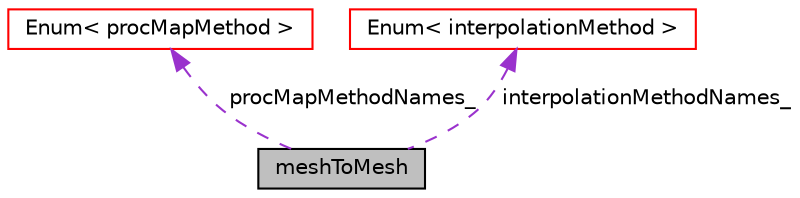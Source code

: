 digraph "meshToMesh"
{
  bgcolor="transparent";
  edge [fontname="Helvetica",fontsize="10",labelfontname="Helvetica",labelfontsize="10"];
  node [fontname="Helvetica",fontsize="10",shape=record];
  Node1 [label="meshToMesh",height=0.2,width=0.4,color="black", fillcolor="grey75", style="filled" fontcolor="black"];
  Node2 -> Node1 [dir="back",color="darkorchid3",fontsize="10",style="dashed",label=" procMapMethodNames_" ,fontname="Helvetica"];
  Node2 [label="Enum\< procMapMethod \>",height=0.2,width=0.4,color="red",URL="$classFoam_1_1Enum.html"];
  Node3 -> Node1 [dir="back",color="darkorchid3",fontsize="10",style="dashed",label=" interpolationMethodNames_" ,fontname="Helvetica"];
  Node3 [label="Enum\< interpolationMethod \>",height=0.2,width=0.4,color="red",URL="$classFoam_1_1Enum.html"];
}
